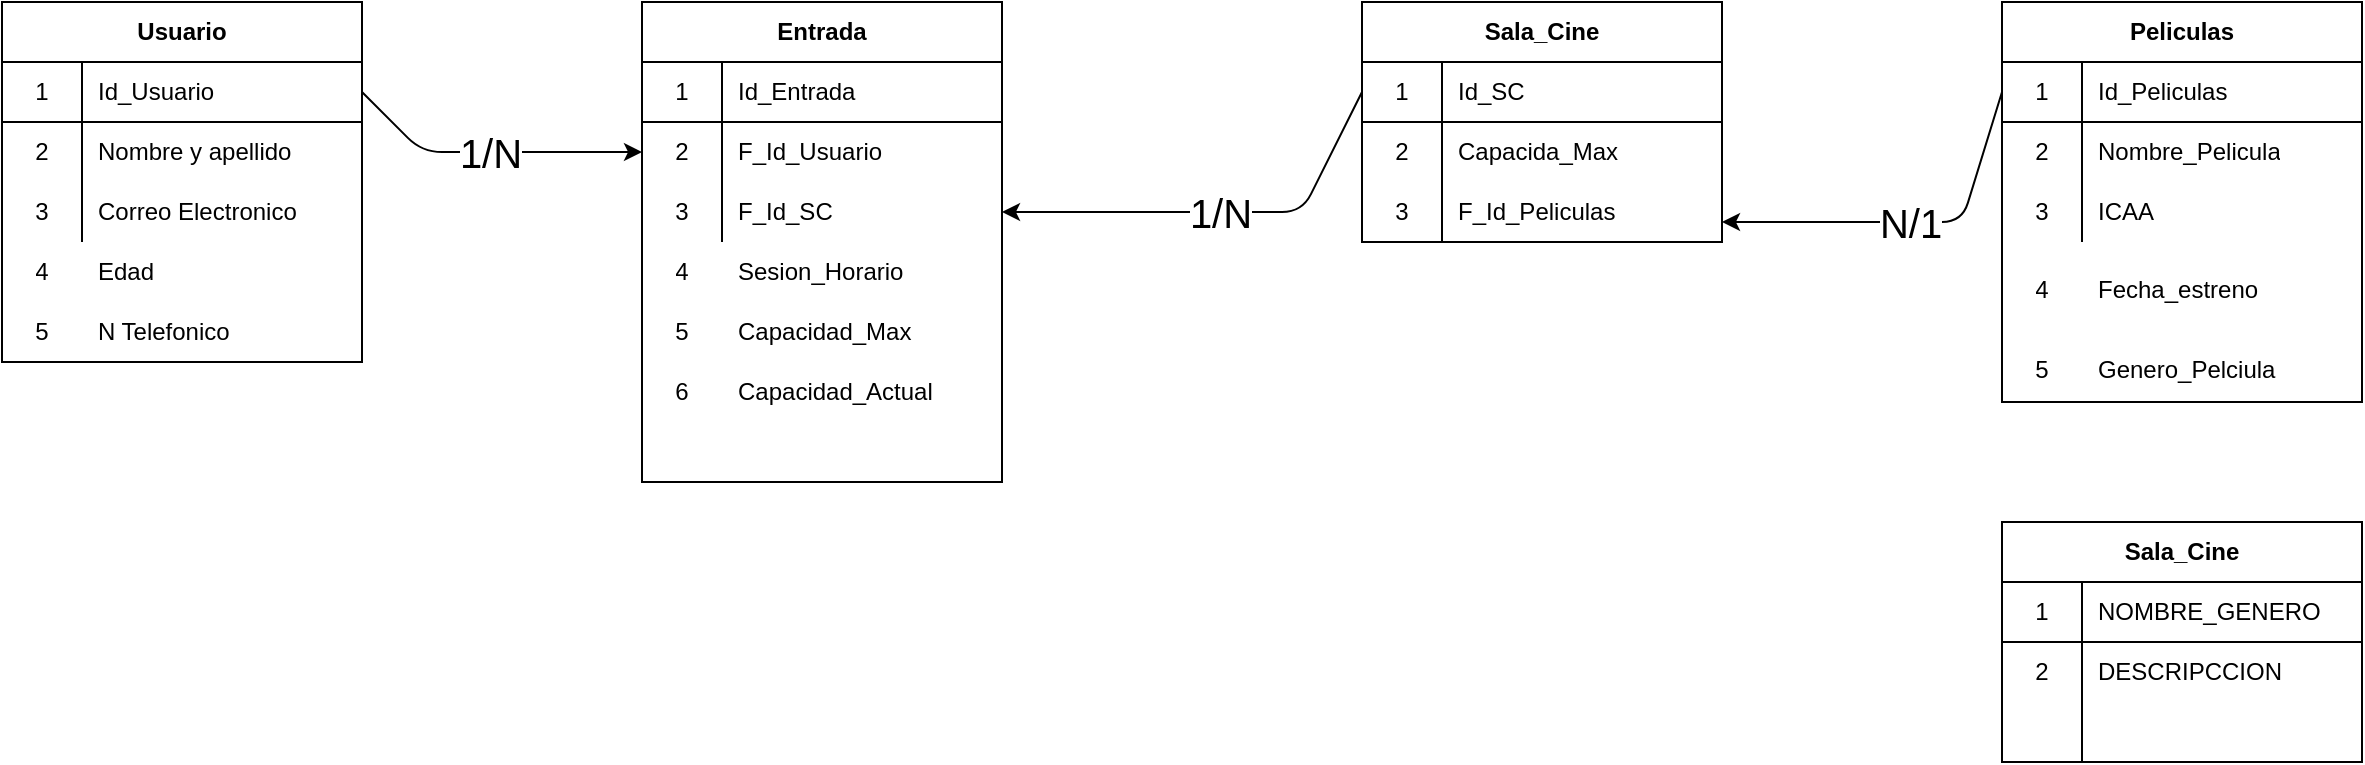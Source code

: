 <mxfile version="14.2.6" type="github">
  <diagram id="C5RBs43oDa-KdzZeNtuy" name="Page-1">
    <mxGraphModel dx="2330" dy="791" grid="1" gridSize="10" guides="1" tooltips="1" connect="1" arrows="1" fold="1" page="1" pageScale="1" pageWidth="827" pageHeight="1169" math="0" shadow="0">
      <root>
        <mxCell id="WIyWlLk6GJQsqaUBKTNV-0" />
        <mxCell id="WIyWlLk6GJQsqaUBKTNV-1" parent="WIyWlLk6GJQsqaUBKTNV-0" />
        <mxCell id="OkiWoQopOx5-v4XApyoQ-30" value="" style="group" parent="WIyWlLk6GJQsqaUBKTNV-1" vertex="1" connectable="0">
          <mxGeometry x="400" y="120" width="180" height="240" as="geometry" />
        </mxCell>
        <mxCell id="OkiWoQopOx5-v4XApyoQ-18" value="&lt;div&gt;Peliculas&lt;/div&gt;" style="shape=table;html=1;whiteSpace=wrap;startSize=30;container=1;collapsible=0;childLayout=tableLayout;fixedRows=1;rowLines=0;fontStyle=1;align=center;" parent="OkiWoQopOx5-v4XApyoQ-30" vertex="1">
          <mxGeometry width="180" height="200" as="geometry" />
        </mxCell>
        <mxCell id="OkiWoQopOx5-v4XApyoQ-19" value="" style="shape=partialRectangle;html=1;whiteSpace=wrap;collapsible=0;dropTarget=0;pointerEvents=0;fillColor=none;top=0;left=0;bottom=1;right=0;points=[[0,0.5],[1,0.5]];portConstraint=eastwest;" parent="OkiWoQopOx5-v4XApyoQ-18" vertex="1">
          <mxGeometry y="30" width="180" height="30" as="geometry" />
        </mxCell>
        <mxCell id="OkiWoQopOx5-v4XApyoQ-20" value="1" style="shape=partialRectangle;html=1;whiteSpace=wrap;connectable=0;fillColor=none;top=0;left=0;bottom=0;right=0;overflow=hidden;" parent="OkiWoQopOx5-v4XApyoQ-19" vertex="1">
          <mxGeometry width="40" height="30" as="geometry" />
        </mxCell>
        <mxCell id="OkiWoQopOx5-v4XApyoQ-21" value="&lt;div&gt;Id_Peliculas&lt;/div&gt;" style="shape=partialRectangle;html=1;whiteSpace=wrap;connectable=0;fillColor=none;top=0;left=0;bottom=0;right=0;align=left;spacingLeft=6;overflow=hidden;" parent="OkiWoQopOx5-v4XApyoQ-19" vertex="1">
          <mxGeometry x="40" width="140" height="30" as="geometry" />
        </mxCell>
        <mxCell id="OkiWoQopOx5-v4XApyoQ-22" value="" style="shape=partialRectangle;html=1;whiteSpace=wrap;collapsible=0;dropTarget=0;pointerEvents=0;fillColor=none;top=0;left=0;bottom=0;right=0;points=[[0,0.5],[1,0.5]];portConstraint=eastwest;" parent="OkiWoQopOx5-v4XApyoQ-18" vertex="1">
          <mxGeometry y="60" width="180" height="30" as="geometry" />
        </mxCell>
        <mxCell id="OkiWoQopOx5-v4XApyoQ-23" value="2" style="shape=partialRectangle;html=1;whiteSpace=wrap;connectable=0;fillColor=none;top=0;left=0;bottom=0;right=0;overflow=hidden;" parent="OkiWoQopOx5-v4XApyoQ-22" vertex="1">
          <mxGeometry width="40" height="30" as="geometry" />
        </mxCell>
        <mxCell id="OkiWoQopOx5-v4XApyoQ-24" value="Nombre_Pelicula" style="shape=partialRectangle;html=1;whiteSpace=wrap;connectable=0;fillColor=none;top=0;left=0;bottom=0;right=0;align=left;spacingLeft=6;overflow=hidden;" parent="OkiWoQopOx5-v4XApyoQ-22" vertex="1">
          <mxGeometry x="40" width="140" height="30" as="geometry" />
        </mxCell>
        <mxCell id="OkiWoQopOx5-v4XApyoQ-25" value="" style="shape=partialRectangle;html=1;whiteSpace=wrap;collapsible=0;dropTarget=0;pointerEvents=0;fillColor=none;top=0;left=0;bottom=0;right=0;points=[[0,0.5],[1,0.5]];portConstraint=eastwest;" parent="OkiWoQopOx5-v4XApyoQ-18" vertex="1">
          <mxGeometry y="90" width="180" height="30" as="geometry" />
        </mxCell>
        <mxCell id="OkiWoQopOx5-v4XApyoQ-26" value="3" style="shape=partialRectangle;html=1;whiteSpace=wrap;connectable=0;fillColor=none;top=0;left=0;bottom=0;right=0;overflow=hidden;" parent="OkiWoQopOx5-v4XApyoQ-25" vertex="1">
          <mxGeometry width="40" height="30" as="geometry" />
        </mxCell>
        <mxCell id="OkiWoQopOx5-v4XApyoQ-27" value="&lt;div&gt;ICAA &lt;br&gt;&lt;/div&gt;" style="shape=partialRectangle;html=1;whiteSpace=wrap;connectable=0;fillColor=none;top=0;left=0;bottom=0;right=0;align=left;spacingLeft=6;overflow=hidden;" parent="OkiWoQopOx5-v4XApyoQ-25" vertex="1">
          <mxGeometry x="40" width="140" height="30" as="geometry" />
        </mxCell>
        <mxCell id="OkiWoQopOx5-v4XApyoQ-28" value="&lt;div&gt;4&lt;/div&gt;" style="shape=partialRectangle;html=1;whiteSpace=wrap;connectable=0;fillColor=none;top=0;left=0;bottom=0;right=0;overflow=hidden;" parent="OkiWoQopOx5-v4XApyoQ-30" vertex="1">
          <mxGeometry y="120" width="40" height="48" as="geometry" />
        </mxCell>
        <mxCell id="OkiWoQopOx5-v4XApyoQ-29" value="Fecha_estreno" style="shape=partialRectangle;html=1;whiteSpace=wrap;connectable=0;fillColor=none;top=0;left=0;bottom=0;right=0;align=left;spacingLeft=6;overflow=hidden;" parent="OkiWoQopOx5-v4XApyoQ-30" vertex="1">
          <mxGeometry x="40" y="120" width="140" height="48" as="geometry" />
        </mxCell>
        <mxCell id="l5njIW0t3AVGMVYJMJSJ-0" value="5" style="shape=partialRectangle;html=1;whiteSpace=wrap;connectable=0;fillColor=none;top=0;left=0;bottom=0;right=0;overflow=hidden;" vertex="1" parent="OkiWoQopOx5-v4XApyoQ-30">
          <mxGeometry y="160" width="40" height="48" as="geometry" />
        </mxCell>
        <mxCell id="l5njIW0t3AVGMVYJMJSJ-1" value="Genero_Pelciula" style="shape=partialRectangle;html=1;whiteSpace=wrap;connectable=0;fillColor=none;top=0;left=0;bottom=0;right=0;align=left;spacingLeft=6;overflow=hidden;" vertex="1" parent="OkiWoQopOx5-v4XApyoQ-30">
          <mxGeometry x="40" y="160" width="140" height="48" as="geometry" />
        </mxCell>
        <mxCell id="OkiWoQopOx5-v4XApyoQ-31" value="" style="group" parent="WIyWlLk6GJQsqaUBKTNV-1" vertex="1" connectable="0">
          <mxGeometry x="-600" y="120" width="180" height="200" as="geometry" />
        </mxCell>
        <mxCell id="OkiWoQopOx5-v4XApyoQ-17" value="" style="group" parent="OkiWoQopOx5-v4XApyoQ-31" vertex="1" connectable="0">
          <mxGeometry width="180" height="200" as="geometry" />
        </mxCell>
        <mxCell id="OkiWoQopOx5-v4XApyoQ-10" value="&lt;div&gt;4&lt;/div&gt;" style="shape=partialRectangle;html=1;whiteSpace=wrap;connectable=0;fillColor=none;top=0;left=0;bottom=0;right=0;overflow=hidden;" parent="OkiWoQopOx5-v4XApyoQ-17" vertex="1">
          <mxGeometry y="120" width="40" height="30" as="geometry" />
        </mxCell>
        <mxCell id="OkiWoQopOx5-v4XApyoQ-11" value="&lt;div&gt;Edad&lt;/div&gt;" style="shape=partialRectangle;html=1;whiteSpace=wrap;connectable=0;fillColor=none;top=0;left=0;bottom=0;right=0;align=left;spacingLeft=6;overflow=hidden;" parent="OkiWoQopOx5-v4XApyoQ-17" vertex="1">
          <mxGeometry x="40" y="120" width="140" height="30" as="geometry" />
        </mxCell>
        <mxCell id="OkiWoQopOx5-v4XApyoQ-15" value="&lt;div&gt;5&lt;/div&gt;" style="shape=partialRectangle;html=1;whiteSpace=wrap;connectable=0;fillColor=none;top=0;left=0;bottom=0;right=0;overflow=hidden;" parent="OkiWoQopOx5-v4XApyoQ-17" vertex="1">
          <mxGeometry y="150" width="40" height="30" as="geometry" />
        </mxCell>
        <mxCell id="OkiWoQopOx5-v4XApyoQ-16" value="N Telefonico" style="shape=partialRectangle;html=1;whiteSpace=wrap;connectable=0;fillColor=none;top=0;left=0;bottom=0;right=0;align=left;spacingLeft=6;overflow=hidden;" parent="OkiWoQopOx5-v4XApyoQ-17" vertex="1">
          <mxGeometry x="40" y="150" width="140" height="30" as="geometry" />
        </mxCell>
        <mxCell id="OkiWoQopOx5-v4XApyoQ-0" value="&lt;div&gt;Usuario&lt;/div&gt;" style="shape=table;html=1;whiteSpace=wrap;startSize=30;container=1;collapsible=0;childLayout=tableLayout;fixedRows=1;rowLines=0;fontStyle=1;align=center;" parent="OkiWoQopOx5-v4XApyoQ-31" vertex="1">
          <mxGeometry width="180" height="180" as="geometry" />
        </mxCell>
        <mxCell id="OkiWoQopOx5-v4XApyoQ-1" value="" style="shape=partialRectangle;html=1;whiteSpace=wrap;collapsible=0;dropTarget=0;pointerEvents=0;fillColor=none;top=0;left=0;bottom=1;right=0;points=[[0,0.5],[1,0.5]];portConstraint=eastwest;" parent="OkiWoQopOx5-v4XApyoQ-0" vertex="1">
          <mxGeometry y="30" width="180" height="30" as="geometry" />
        </mxCell>
        <mxCell id="OkiWoQopOx5-v4XApyoQ-2" value="1" style="shape=partialRectangle;html=1;whiteSpace=wrap;connectable=0;fillColor=none;top=0;left=0;bottom=0;right=0;overflow=hidden;" parent="OkiWoQopOx5-v4XApyoQ-1" vertex="1">
          <mxGeometry width="40" height="30" as="geometry" />
        </mxCell>
        <mxCell id="OkiWoQopOx5-v4XApyoQ-3" value="Id_Usuario" style="shape=partialRectangle;html=1;whiteSpace=wrap;connectable=0;fillColor=none;top=0;left=0;bottom=0;right=0;align=left;spacingLeft=6;overflow=hidden;" parent="OkiWoQopOx5-v4XApyoQ-1" vertex="1">
          <mxGeometry x="40" width="140" height="30" as="geometry" />
        </mxCell>
        <mxCell id="OkiWoQopOx5-v4XApyoQ-4" value="" style="shape=partialRectangle;html=1;whiteSpace=wrap;collapsible=0;dropTarget=0;pointerEvents=0;fillColor=none;top=0;left=0;bottom=0;right=0;points=[[0,0.5],[1,0.5]];portConstraint=eastwest;" parent="OkiWoQopOx5-v4XApyoQ-0" vertex="1">
          <mxGeometry y="60" width="180" height="30" as="geometry" />
        </mxCell>
        <mxCell id="OkiWoQopOx5-v4XApyoQ-5" value="2" style="shape=partialRectangle;html=1;whiteSpace=wrap;connectable=0;fillColor=none;top=0;left=0;bottom=0;right=0;overflow=hidden;" parent="OkiWoQopOx5-v4XApyoQ-4" vertex="1">
          <mxGeometry width="40" height="30" as="geometry" />
        </mxCell>
        <mxCell id="OkiWoQopOx5-v4XApyoQ-6" value="&lt;div&gt;Nombre y apellido&lt;br&gt;&lt;/div&gt;" style="shape=partialRectangle;html=1;whiteSpace=wrap;connectable=0;fillColor=none;top=0;left=0;bottom=0;right=0;align=left;spacingLeft=6;overflow=hidden;" parent="OkiWoQopOx5-v4XApyoQ-4" vertex="1">
          <mxGeometry x="40" width="140" height="30" as="geometry" />
        </mxCell>
        <mxCell id="OkiWoQopOx5-v4XApyoQ-7" value="" style="shape=partialRectangle;html=1;whiteSpace=wrap;collapsible=0;dropTarget=0;pointerEvents=0;fillColor=none;top=0;left=0;bottom=0;right=0;points=[[0,0.5],[1,0.5]];portConstraint=eastwest;" parent="OkiWoQopOx5-v4XApyoQ-0" vertex="1">
          <mxGeometry y="90" width="180" height="30" as="geometry" />
        </mxCell>
        <mxCell id="OkiWoQopOx5-v4XApyoQ-8" value="3" style="shape=partialRectangle;html=1;whiteSpace=wrap;connectable=0;fillColor=none;top=0;left=0;bottom=0;right=0;overflow=hidden;" parent="OkiWoQopOx5-v4XApyoQ-7" vertex="1">
          <mxGeometry width="40" height="30" as="geometry" />
        </mxCell>
        <mxCell id="OkiWoQopOx5-v4XApyoQ-9" value="&lt;div&gt;Correo Electronico&lt;/div&gt;" style="shape=partialRectangle;html=1;whiteSpace=wrap;connectable=0;fillColor=none;top=0;left=0;bottom=0;right=0;align=left;spacingLeft=6;overflow=hidden;" parent="OkiWoQopOx5-v4XApyoQ-7" vertex="1">
          <mxGeometry x="40" width="140" height="30" as="geometry" />
        </mxCell>
        <mxCell id="OkiWoQopOx5-v4XApyoQ-32" value="&lt;div&gt;Entrada&lt;/div&gt;" style="shape=table;html=1;whiteSpace=wrap;startSize=30;container=1;collapsible=0;childLayout=tableLayout;fixedRows=1;rowLines=0;fontStyle=1;align=center;" parent="WIyWlLk6GJQsqaUBKTNV-1" vertex="1">
          <mxGeometry x="-280" y="120" width="180" height="240" as="geometry" />
        </mxCell>
        <mxCell id="OkiWoQopOx5-v4XApyoQ-33" value="" style="shape=partialRectangle;html=1;whiteSpace=wrap;collapsible=0;dropTarget=0;pointerEvents=0;fillColor=none;top=0;left=0;bottom=1;right=0;points=[[0,0.5],[1,0.5]];portConstraint=eastwest;" parent="OkiWoQopOx5-v4XApyoQ-32" vertex="1">
          <mxGeometry y="30" width="180" height="30" as="geometry" />
        </mxCell>
        <mxCell id="OkiWoQopOx5-v4XApyoQ-34" value="1" style="shape=partialRectangle;html=1;whiteSpace=wrap;connectable=0;fillColor=none;top=0;left=0;bottom=0;right=0;overflow=hidden;" parent="OkiWoQopOx5-v4XApyoQ-33" vertex="1">
          <mxGeometry width="40" height="30" as="geometry" />
        </mxCell>
        <mxCell id="OkiWoQopOx5-v4XApyoQ-35" value="Id_Entrada" style="shape=partialRectangle;html=1;whiteSpace=wrap;connectable=0;fillColor=none;top=0;left=0;bottom=0;right=0;align=left;spacingLeft=6;overflow=hidden;" parent="OkiWoQopOx5-v4XApyoQ-33" vertex="1">
          <mxGeometry x="40" width="140" height="30" as="geometry" />
        </mxCell>
        <mxCell id="OkiWoQopOx5-v4XApyoQ-36" value="" style="shape=partialRectangle;html=1;whiteSpace=wrap;collapsible=0;dropTarget=0;pointerEvents=0;fillColor=none;top=0;left=0;bottom=0;right=0;points=[[0,0.5],[1,0.5]];portConstraint=eastwest;" parent="OkiWoQopOx5-v4XApyoQ-32" vertex="1">
          <mxGeometry y="60" width="180" height="30" as="geometry" />
        </mxCell>
        <mxCell id="OkiWoQopOx5-v4XApyoQ-37" value="2" style="shape=partialRectangle;html=1;whiteSpace=wrap;connectable=0;fillColor=none;top=0;left=0;bottom=0;right=0;overflow=hidden;" parent="OkiWoQopOx5-v4XApyoQ-36" vertex="1">
          <mxGeometry width="40" height="30" as="geometry" />
        </mxCell>
        <mxCell id="OkiWoQopOx5-v4XApyoQ-38" value="F_Id_Usuario" style="shape=partialRectangle;html=1;whiteSpace=wrap;connectable=0;fillColor=none;top=0;left=0;bottom=0;right=0;align=left;spacingLeft=6;overflow=hidden;" parent="OkiWoQopOx5-v4XApyoQ-36" vertex="1">
          <mxGeometry x="40" width="140" height="30" as="geometry" />
        </mxCell>
        <mxCell id="OkiWoQopOx5-v4XApyoQ-39" value="" style="shape=partialRectangle;html=1;whiteSpace=wrap;collapsible=0;dropTarget=0;pointerEvents=0;fillColor=none;top=0;left=0;bottom=0;right=0;points=[[0,0.5],[1,0.5]];portConstraint=eastwest;" parent="OkiWoQopOx5-v4XApyoQ-32" vertex="1">
          <mxGeometry y="90" width="180" height="30" as="geometry" />
        </mxCell>
        <mxCell id="OkiWoQopOx5-v4XApyoQ-40" value="3" style="shape=partialRectangle;html=1;whiteSpace=wrap;connectable=0;fillColor=none;top=0;left=0;bottom=0;right=0;overflow=hidden;" parent="OkiWoQopOx5-v4XApyoQ-39" vertex="1">
          <mxGeometry width="40" height="30" as="geometry" />
        </mxCell>
        <mxCell id="OkiWoQopOx5-v4XApyoQ-41" value="F_Id_SC" style="shape=partialRectangle;html=1;whiteSpace=wrap;connectable=0;fillColor=none;top=0;left=0;bottom=0;right=0;align=left;spacingLeft=6;overflow=hidden;" parent="OkiWoQopOx5-v4XApyoQ-39" vertex="1">
          <mxGeometry x="40" width="140" height="30" as="geometry" />
        </mxCell>
        <mxCell id="OkiWoQopOx5-v4XApyoQ-44" value="Sala_Cine" style="shape=table;html=1;whiteSpace=wrap;startSize=30;container=1;collapsible=0;childLayout=tableLayout;fixedRows=1;rowLines=0;fontStyle=1;align=center;" parent="WIyWlLk6GJQsqaUBKTNV-1" vertex="1">
          <mxGeometry x="80" y="120" width="180" height="120" as="geometry" />
        </mxCell>
        <mxCell id="OkiWoQopOx5-v4XApyoQ-45" value="" style="shape=partialRectangle;html=1;whiteSpace=wrap;collapsible=0;dropTarget=0;pointerEvents=0;fillColor=none;top=0;left=0;bottom=1;right=0;points=[[0,0.5],[1,0.5]];portConstraint=eastwest;" parent="OkiWoQopOx5-v4XApyoQ-44" vertex="1">
          <mxGeometry y="30" width="180" height="30" as="geometry" />
        </mxCell>
        <mxCell id="OkiWoQopOx5-v4XApyoQ-46" value="1" style="shape=partialRectangle;html=1;whiteSpace=wrap;connectable=0;fillColor=none;top=0;left=0;bottom=0;right=0;overflow=hidden;" parent="OkiWoQopOx5-v4XApyoQ-45" vertex="1">
          <mxGeometry width="40" height="30" as="geometry" />
        </mxCell>
        <mxCell id="OkiWoQopOx5-v4XApyoQ-47" value="Id_SC" style="shape=partialRectangle;html=1;whiteSpace=wrap;connectable=0;fillColor=none;top=0;left=0;bottom=0;right=0;align=left;spacingLeft=6;overflow=hidden;" parent="OkiWoQopOx5-v4XApyoQ-45" vertex="1">
          <mxGeometry x="40" width="140" height="30" as="geometry" />
        </mxCell>
        <mxCell id="OkiWoQopOx5-v4XApyoQ-48" value="" style="shape=partialRectangle;html=1;whiteSpace=wrap;collapsible=0;dropTarget=0;pointerEvents=0;fillColor=none;top=0;left=0;bottom=0;right=0;points=[[0,0.5],[1,0.5]];portConstraint=eastwest;" parent="OkiWoQopOx5-v4XApyoQ-44" vertex="1">
          <mxGeometry y="60" width="180" height="30" as="geometry" />
        </mxCell>
        <mxCell id="OkiWoQopOx5-v4XApyoQ-49" value="2" style="shape=partialRectangle;html=1;whiteSpace=wrap;connectable=0;fillColor=none;top=0;left=0;bottom=0;right=0;overflow=hidden;" parent="OkiWoQopOx5-v4XApyoQ-48" vertex="1">
          <mxGeometry width="40" height="30" as="geometry" />
        </mxCell>
        <mxCell id="OkiWoQopOx5-v4XApyoQ-50" value="&lt;div&gt;Capacida_Max&lt;/div&gt;" style="shape=partialRectangle;html=1;whiteSpace=wrap;connectable=0;fillColor=none;top=0;left=0;bottom=0;right=0;align=left;spacingLeft=6;overflow=hidden;" parent="OkiWoQopOx5-v4XApyoQ-48" vertex="1">
          <mxGeometry x="40" width="140" height="30" as="geometry" />
        </mxCell>
        <mxCell id="OkiWoQopOx5-v4XApyoQ-51" value="" style="shape=partialRectangle;html=1;whiteSpace=wrap;collapsible=0;dropTarget=0;pointerEvents=0;fillColor=none;top=0;left=0;bottom=0;right=0;points=[[0,0.5],[1,0.5]];portConstraint=eastwest;" parent="OkiWoQopOx5-v4XApyoQ-44" vertex="1">
          <mxGeometry y="90" width="180" height="30" as="geometry" />
        </mxCell>
        <mxCell id="OkiWoQopOx5-v4XApyoQ-52" value="" style="shape=partialRectangle;html=1;whiteSpace=wrap;connectable=0;fillColor=none;top=0;left=0;bottom=0;right=0;overflow=hidden;" parent="OkiWoQopOx5-v4XApyoQ-51" vertex="1">
          <mxGeometry width="40" height="30" as="geometry" />
        </mxCell>
        <mxCell id="OkiWoQopOx5-v4XApyoQ-53" value="" style="shape=partialRectangle;html=1;whiteSpace=wrap;connectable=0;fillColor=none;top=0;left=0;bottom=0;right=0;align=left;spacingLeft=6;overflow=hidden;" parent="OkiWoQopOx5-v4XApyoQ-51" vertex="1">
          <mxGeometry x="40" width="140" height="30" as="geometry" />
        </mxCell>
        <mxCell id="OkiWoQopOx5-v4XApyoQ-54" value="4" style="shape=partialRectangle;html=1;whiteSpace=wrap;connectable=0;fillColor=none;top=0;left=0;bottom=0;right=0;overflow=hidden;" parent="WIyWlLk6GJQsqaUBKTNV-1" vertex="1">
          <mxGeometry x="-280" y="240" width="40" height="30" as="geometry" />
        </mxCell>
        <mxCell id="OkiWoQopOx5-v4XApyoQ-55" value="Sesion_Horario" style="shape=partialRectangle;html=1;whiteSpace=wrap;connectable=0;fillColor=none;top=0;left=0;bottom=0;right=0;align=left;spacingLeft=6;overflow=hidden;" parent="WIyWlLk6GJQsqaUBKTNV-1" vertex="1">
          <mxGeometry x="-240" y="240" width="140" height="30" as="geometry" />
        </mxCell>
        <mxCell id="OkiWoQopOx5-v4XApyoQ-56" value="5" style="shape=partialRectangle;html=1;whiteSpace=wrap;connectable=0;fillColor=none;top=0;left=0;bottom=0;right=0;overflow=hidden;" parent="WIyWlLk6GJQsqaUBKTNV-1" vertex="1">
          <mxGeometry x="-280" y="270" width="40" height="30" as="geometry" />
        </mxCell>
        <mxCell id="OkiWoQopOx5-v4XApyoQ-57" value="Capacidad_Max" style="shape=partialRectangle;html=1;whiteSpace=wrap;connectable=0;fillColor=none;top=0;left=0;bottom=0;right=0;align=left;spacingLeft=6;overflow=hidden;" parent="WIyWlLk6GJQsqaUBKTNV-1" vertex="1">
          <mxGeometry x="-240" y="270" width="140" height="30" as="geometry" />
        </mxCell>
        <mxCell id="OkiWoQopOx5-v4XApyoQ-58" value="3" style="shape=partialRectangle;html=1;whiteSpace=wrap;connectable=0;fillColor=none;top=0;left=0;bottom=0;right=0;overflow=hidden;" parent="WIyWlLk6GJQsqaUBKTNV-1" vertex="1">
          <mxGeometry x="80" y="210" width="40" height="30" as="geometry" />
        </mxCell>
        <mxCell id="OkiWoQopOx5-v4XApyoQ-59" value="&lt;div&gt;F_Id_Peliculas&lt;/div&gt;" style="shape=partialRectangle;html=1;whiteSpace=wrap;connectable=0;fillColor=none;top=0;left=0;bottom=0;right=0;align=left;spacingLeft=6;overflow=hidden;" parent="WIyWlLk6GJQsqaUBKTNV-1" vertex="1">
          <mxGeometry x="120" y="210" width="140" height="30" as="geometry" />
        </mxCell>
        <mxCell id="OkiWoQopOx5-v4XApyoQ-61" value="&lt;div style=&quot;font-size: 20px;&quot;&gt;1/N&lt;/div&gt;" style="endArrow=classic;html=1;exitX=1;exitY=0.5;exitDx=0;exitDy=0;entryX=0;entryY=0.5;entryDx=0;entryDy=0;fontSize=20;" parent="WIyWlLk6GJQsqaUBKTNV-1" source="OkiWoQopOx5-v4XApyoQ-1" target="OkiWoQopOx5-v4XApyoQ-36" edge="1">
          <mxGeometry width="50" height="50" relative="1" as="geometry">
            <mxPoint x="40" y="440" as="sourcePoint" />
            <mxPoint x="90" y="390" as="targetPoint" />
            <Array as="points">
              <mxPoint x="-390" y="195" />
            </Array>
          </mxGeometry>
        </mxCell>
        <mxCell id="OkiWoQopOx5-v4XApyoQ-62" value="&lt;div style=&quot;font-size: 20px;&quot;&gt;1/N&lt;/div&gt;" style="endArrow=classic;html=1;exitX=0;exitY=0.5;exitDx=0;exitDy=0;entryX=1;entryY=0.5;entryDx=0;entryDy=0;fontSize=20;" parent="WIyWlLk6GJQsqaUBKTNV-1" source="OkiWoQopOx5-v4XApyoQ-45" target="OkiWoQopOx5-v4XApyoQ-39" edge="1">
          <mxGeometry width="50" height="50" relative="1" as="geometry">
            <mxPoint x="-20" y="350" as="sourcePoint" />
            <mxPoint x="120" y="410" as="targetPoint" />
            <Array as="points">
              <mxPoint x="50" y="225" />
            </Array>
          </mxGeometry>
        </mxCell>
        <mxCell id="OkiWoQopOx5-v4XApyoQ-63" value="N/1" style="endArrow=classic;html=1;exitX=0;exitY=0.5;exitDx=0;exitDy=0;fontSize=20;" parent="WIyWlLk6GJQsqaUBKTNV-1" source="OkiWoQopOx5-v4XApyoQ-19" edge="1">
          <mxGeometry width="50" height="50" relative="1" as="geometry">
            <mxPoint x="370" y="260" as="sourcePoint" />
            <mxPoint x="260" y="230" as="targetPoint" />
            <Array as="points">
              <mxPoint x="380" y="230" />
            </Array>
          </mxGeometry>
        </mxCell>
        <mxCell id="l5njIW0t3AVGMVYJMJSJ-2" value="Sala_Cine" style="shape=table;html=1;whiteSpace=wrap;startSize=30;container=1;collapsible=0;childLayout=tableLayout;fixedRows=1;rowLines=0;fontStyle=1;align=center;" vertex="1" parent="WIyWlLk6GJQsqaUBKTNV-1">
          <mxGeometry x="400" y="380" width="180" height="120" as="geometry" />
        </mxCell>
        <mxCell id="l5njIW0t3AVGMVYJMJSJ-3" value="" style="shape=partialRectangle;html=1;whiteSpace=wrap;collapsible=0;dropTarget=0;pointerEvents=0;fillColor=none;top=0;left=0;bottom=1;right=0;points=[[0,0.5],[1,0.5]];portConstraint=eastwest;" vertex="1" parent="l5njIW0t3AVGMVYJMJSJ-2">
          <mxGeometry y="30" width="180" height="30" as="geometry" />
        </mxCell>
        <mxCell id="l5njIW0t3AVGMVYJMJSJ-4" value="1" style="shape=partialRectangle;html=1;whiteSpace=wrap;connectable=0;fillColor=none;top=0;left=0;bottom=0;right=0;overflow=hidden;" vertex="1" parent="l5njIW0t3AVGMVYJMJSJ-3">
          <mxGeometry width="40" height="30" as="geometry" />
        </mxCell>
        <mxCell id="l5njIW0t3AVGMVYJMJSJ-5" value="NOMBRE_GENERO" style="shape=partialRectangle;html=1;whiteSpace=wrap;connectable=0;fillColor=none;top=0;left=0;bottom=0;right=0;align=left;spacingLeft=6;overflow=hidden;" vertex="1" parent="l5njIW0t3AVGMVYJMJSJ-3">
          <mxGeometry x="40" width="140" height="30" as="geometry" />
        </mxCell>
        <mxCell id="l5njIW0t3AVGMVYJMJSJ-6" value="" style="shape=partialRectangle;html=1;whiteSpace=wrap;collapsible=0;dropTarget=0;pointerEvents=0;fillColor=none;top=0;left=0;bottom=0;right=0;points=[[0,0.5],[1,0.5]];portConstraint=eastwest;" vertex="1" parent="l5njIW0t3AVGMVYJMJSJ-2">
          <mxGeometry y="60" width="180" height="30" as="geometry" />
        </mxCell>
        <mxCell id="l5njIW0t3AVGMVYJMJSJ-7" value="2" style="shape=partialRectangle;html=1;whiteSpace=wrap;connectable=0;fillColor=none;top=0;left=0;bottom=0;right=0;overflow=hidden;" vertex="1" parent="l5njIW0t3AVGMVYJMJSJ-6">
          <mxGeometry width="40" height="30" as="geometry" />
        </mxCell>
        <mxCell id="l5njIW0t3AVGMVYJMJSJ-8" value="DESCRIPCCION" style="shape=partialRectangle;html=1;whiteSpace=wrap;connectable=0;fillColor=none;top=0;left=0;bottom=0;right=0;align=left;spacingLeft=6;overflow=hidden;" vertex="1" parent="l5njIW0t3AVGMVYJMJSJ-6">
          <mxGeometry x="40" width="140" height="30" as="geometry" />
        </mxCell>
        <mxCell id="l5njIW0t3AVGMVYJMJSJ-9" value="" style="shape=partialRectangle;html=1;whiteSpace=wrap;collapsible=0;dropTarget=0;pointerEvents=0;fillColor=none;top=0;left=0;bottom=0;right=0;points=[[0,0.5],[1,0.5]];portConstraint=eastwest;" vertex="1" parent="l5njIW0t3AVGMVYJMJSJ-2">
          <mxGeometry y="90" width="180" height="30" as="geometry" />
        </mxCell>
        <mxCell id="l5njIW0t3AVGMVYJMJSJ-10" value="" style="shape=partialRectangle;html=1;whiteSpace=wrap;connectable=0;fillColor=none;top=0;left=0;bottom=0;right=0;overflow=hidden;" vertex="1" parent="l5njIW0t3AVGMVYJMJSJ-9">
          <mxGeometry width="40" height="30" as="geometry" />
        </mxCell>
        <mxCell id="l5njIW0t3AVGMVYJMJSJ-11" value="" style="shape=partialRectangle;html=1;whiteSpace=wrap;connectable=0;fillColor=none;top=0;left=0;bottom=0;right=0;align=left;spacingLeft=6;overflow=hidden;" vertex="1" parent="l5njIW0t3AVGMVYJMJSJ-9">
          <mxGeometry x="40" width="140" height="30" as="geometry" />
        </mxCell>
        <mxCell id="l5njIW0t3AVGMVYJMJSJ-12" value="6" style="shape=partialRectangle;html=1;whiteSpace=wrap;connectable=0;fillColor=none;top=0;left=0;bottom=0;right=0;overflow=hidden;" vertex="1" parent="WIyWlLk6GJQsqaUBKTNV-1">
          <mxGeometry x="-280" y="300" width="40" height="30" as="geometry" />
        </mxCell>
        <mxCell id="l5njIW0t3AVGMVYJMJSJ-13" value="Capacidad_Actual" style="shape=partialRectangle;html=1;whiteSpace=wrap;connectable=0;fillColor=none;top=0;left=0;bottom=0;right=0;align=left;spacingLeft=6;overflow=hidden;" vertex="1" parent="WIyWlLk6GJQsqaUBKTNV-1">
          <mxGeometry x="-240" y="300" width="140" height="30" as="geometry" />
        </mxCell>
      </root>
    </mxGraphModel>
  </diagram>
</mxfile>
